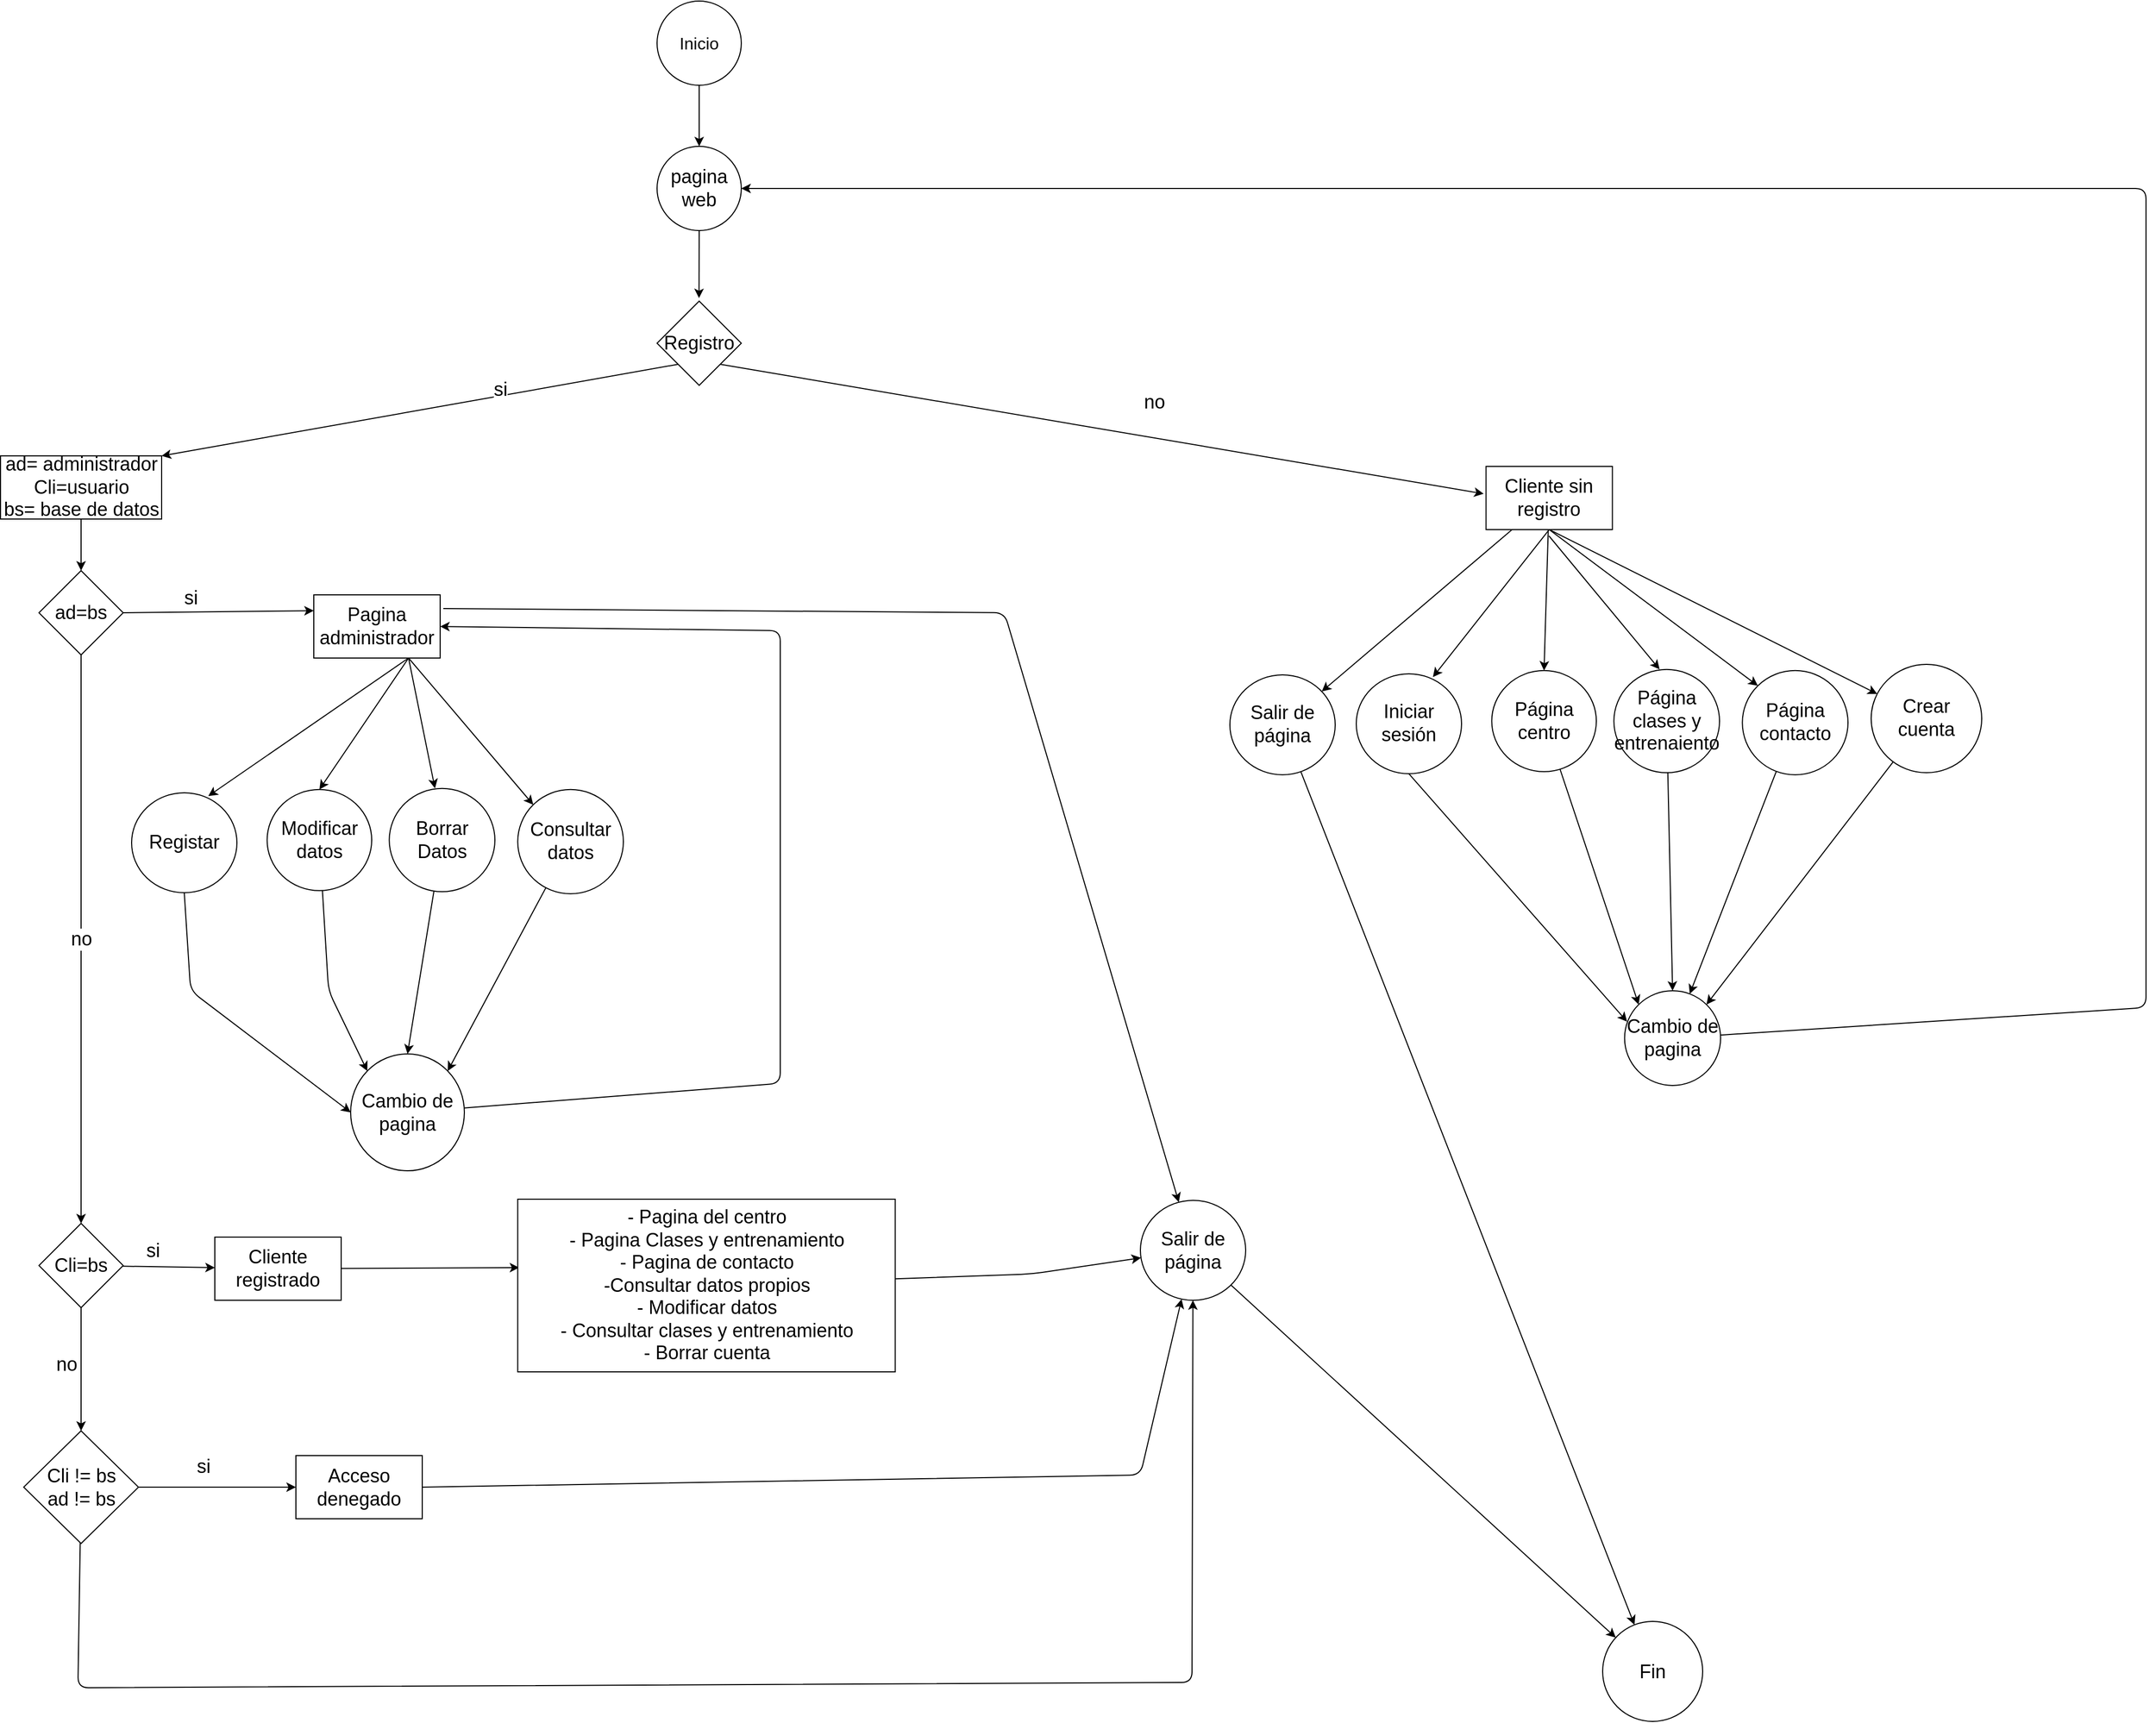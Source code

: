 <mxfile>
    <diagram id="ayLVaH0twAeTrFX0j36s" name="Página-1">
        <mxGraphModel dx="2964" dy="403" grid="0" gridSize="10" guides="1" tooltips="1" connect="1" arrows="1" fold="1" page="0" pageScale="1" pageWidth="827" pageHeight="1169" background="none" math="0" shadow="0">
            <root>
                <mxCell id="0"/>
                <mxCell id="1" parent="0"/>
                <mxCell id="128" value="" style="edgeStyle=none;html=1;fontSize=36;entryX=0.5;entryY=0;entryDx=0;entryDy=0;" parent="1" source="129" target="136" edge="1">
                    <mxGeometry relative="1" as="geometry"/>
                </mxCell>
                <mxCell id="129" value="&lt;font size=&quot;3&quot;&gt;Inicio&lt;/font&gt;" style="ellipse;whiteSpace=wrap;html=1;" parent="1" vertex="1">
                    <mxGeometry x="115" y="1183" width="80" height="80" as="geometry"/>
                </mxCell>
                <mxCell id="130" style="edgeStyle=none;html=1;exitX=0;exitY=1;exitDx=0;exitDy=0;fontSize=18;entryX=1;entryY=0;entryDx=0;entryDy=0;" parent="1" source="134" target="138" edge="1">
                    <mxGeometry relative="1" as="geometry">
                        <mxPoint x="4.265" y="1606.882" as="targetPoint"/>
                        <mxPoint x="51.5" y="1548" as="sourcePoint"/>
                    </mxGeometry>
                </mxCell>
                <mxCell id="131" value="si" style="edgeLabel;html=1;align=center;verticalAlign=middle;resizable=0;points=[];fontSize=18;" parent="130" vertex="1" connectable="0">
                    <mxGeometry x="-0.374" y="4" relative="1" as="geometry">
                        <mxPoint x="-16" y="-7" as="offset"/>
                    </mxGeometry>
                </mxCell>
                <mxCell id="132" style="edgeStyle=none;html=1;exitX=1;exitY=1;exitDx=0;exitDy=0;fontSize=18;" parent="1" source="134" edge="1">
                    <mxGeometry relative="1" as="geometry">
                        <mxPoint x="900" y="1651" as="targetPoint"/>
                    </mxGeometry>
                </mxCell>
                <mxCell id="133" value="no" style="edgeLabel;html=1;align=center;verticalAlign=middle;resizable=0;points=[];fontSize=18;" parent="132" vertex="1" connectable="0">
                    <mxGeometry x="0.248" y="3" relative="1" as="geometry">
                        <mxPoint x="-41" y="-38" as="offset"/>
                    </mxGeometry>
                </mxCell>
                <mxCell id="134" value="&lt;font style=&quot;font-size: 18px;&quot;&gt;Registro&lt;/font&gt;" style="rhombus;whiteSpace=wrap;html=1;" parent="1" vertex="1">
                    <mxGeometry x="115" y="1468" width="80" height="80" as="geometry"/>
                </mxCell>
                <mxCell id="135" style="edgeStyle=none;html=1;exitX=0.5;exitY=1;exitDx=0;exitDy=0;fontSize=18;" parent="1" source="136" edge="1">
                    <mxGeometry relative="1" as="geometry">
                        <mxPoint x="154.824" y="1465.176" as="targetPoint"/>
                    </mxGeometry>
                </mxCell>
                <mxCell id="136" value="pagina web" style="ellipse;whiteSpace=wrap;html=1;fontSize=18;" parent="1" vertex="1">
                    <mxGeometry x="115" y="1321" width="80" height="80" as="geometry"/>
                </mxCell>
                <mxCell id="137" value="" style="edgeStyle=none;html=1;fontSize=18;" parent="1" source="138" target="142" edge="1">
                    <mxGeometry relative="1" as="geometry"/>
                </mxCell>
                <mxCell id="138" value="ad= administrador&lt;br&gt;Cli=usuario&lt;br&gt;bs= base de datos" style="whiteSpace=wrap;html=1;fontSize=18;" parent="1" vertex="1">
                    <mxGeometry x="-508.5" y="1615" width="153" height="60" as="geometry"/>
                </mxCell>
                <mxCell id="139" style="edgeStyle=none;html=1;exitX=1;exitY=0.5;exitDx=0;exitDy=0;fontSize=18;entryX=0;entryY=0.25;entryDx=0;entryDy=0;" parent="1" source="142" target="144" edge="1">
                    <mxGeometry relative="1" as="geometry">
                        <mxPoint x="-282.5" y="1764" as="targetPoint"/>
                    </mxGeometry>
                </mxCell>
                <mxCell id="140" value="si" style="edgeLabel;html=1;align=center;verticalAlign=middle;resizable=0;points=[];fontSize=18;" parent="139" vertex="1" connectable="0">
                    <mxGeometry x="-0.438" y="1" relative="1" as="geometry">
                        <mxPoint x="13" y="-13" as="offset"/>
                    </mxGeometry>
                </mxCell>
                <mxCell id="141" value="no" style="edgeStyle=none;html=1;fontSize=18;exitX=0.5;exitY=1;exitDx=0;exitDy=0;" parent="1" source="142" target="149" edge="1">
                    <mxGeometry relative="1" as="geometry">
                        <mxPoint x="-434.5" y="1810" as="sourcePoint"/>
                    </mxGeometry>
                </mxCell>
                <mxCell id="142" value="ad=bs" style="rhombus;whiteSpace=wrap;html=1;fontSize=18;" parent="1" vertex="1">
                    <mxGeometry x="-472" y="1724" width="80" height="80" as="geometry"/>
                </mxCell>
                <mxCell id="238" style="edgeStyle=none;html=1;fontSize=18;" parent="1" edge="1" target="252">
                    <mxGeometry relative="1" as="geometry">
                        <mxPoint x="468" y="2389" as="targetPoint"/>
                        <mxPoint x="-88" y="1760" as="sourcePoint"/>
                        <Array as="points">
                            <mxPoint x="445" y="1764"/>
                        </Array>
                    </mxGeometry>
                </mxCell>
                <mxCell id="144" value="Pagina administrador" style="whiteSpace=wrap;html=1;fontSize=18;" parent="1" vertex="1">
                    <mxGeometry x="-211" y="1747" width="120" height="60" as="geometry"/>
                </mxCell>
                <mxCell id="145" value="" style="edgeStyle=none;html=1;fontSize=18;" parent="1" source="149" target="151" edge="1">
                    <mxGeometry relative="1" as="geometry"/>
                </mxCell>
                <mxCell id="146" value="si" style="edgeLabel;html=1;align=center;verticalAlign=middle;resizable=0;points=[];fontSize=18;" parent="145" vertex="1" connectable="0">
                    <mxGeometry x="-0.384" relative="1" as="geometry">
                        <mxPoint x="1" y="-15" as="offset"/>
                    </mxGeometry>
                </mxCell>
                <mxCell id="147" style="edgeStyle=none;html=1;exitX=0.5;exitY=1;exitDx=0;exitDy=0;fontSize=18;entryX=0.5;entryY=0;entryDx=0;entryDy=0;" parent="1" source="149" target="154" edge="1">
                    <mxGeometry relative="1" as="geometry">
                        <mxPoint x="-675" y="2495" as="targetPoint"/>
                    </mxGeometry>
                </mxCell>
                <mxCell id="148" value="no" style="edgeLabel;html=1;align=center;verticalAlign=middle;resizable=0;points=[];fontSize=18;" parent="147" vertex="1" connectable="0">
                    <mxGeometry x="0.421" relative="1" as="geometry">
                        <mxPoint x="-14" y="-29" as="offset"/>
                    </mxGeometry>
                </mxCell>
                <mxCell id="149" value="Cli=bs" style="rhombus;whiteSpace=wrap;html=1;fontSize=18;" parent="1" vertex="1">
                    <mxGeometry x="-472" y="2344" width="80" height="80" as="geometry"/>
                </mxCell>
                <mxCell id="150" value="" style="edgeStyle=none;html=1;fontSize=18;entryX=0.004;entryY=0.396;entryDx=0;entryDy=0;entryPerimeter=0;" parent="1" source="151" target="161" edge="1">
                    <mxGeometry relative="1" as="geometry"/>
                </mxCell>
                <mxCell id="151" value="Cliente registrado" style="whiteSpace=wrap;html=1;fontSize=18;" parent="1" vertex="1">
                    <mxGeometry x="-305" y="2357" width="120" height="60" as="geometry"/>
                </mxCell>
                <mxCell id="152" value="" style="edgeStyle=none;html=1;fontSize=18;" parent="1" source="154" target="156" edge="1">
                    <mxGeometry relative="1" as="geometry"/>
                </mxCell>
                <mxCell id="153" value="" style="edgeStyle=none;html=1;fontSize=18;" parent="1" source="154" target="252" edge="1">
                    <mxGeometry relative="1" as="geometry">
                        <Array as="points">
                            <mxPoint x="-435" y="2785"/>
                            <mxPoint x="623" y="2780"/>
                        </Array>
                    </mxGeometry>
                </mxCell>
                <mxCell id="154" value="Cli != bs&lt;br&gt;ad != bs" style="rhombus;whiteSpace=wrap;html=1;fontSize=18;" parent="1" vertex="1">
                    <mxGeometry x="-486.5" y="2541" width="109" height="107" as="geometry"/>
                </mxCell>
                <mxCell id="155" style="edgeStyle=none;html=1;exitX=1;exitY=0.5;exitDx=0;exitDy=0;fontSize=18;" parent="1" source="156" edge="1" target="252">
                    <mxGeometry relative="1" as="geometry">
                        <mxPoint x="618" y="2595" as="targetPoint"/>
                        <Array as="points">
                            <mxPoint x="574" y="2583"/>
                        </Array>
                    </mxGeometry>
                </mxCell>
                <mxCell id="156" value="Acceso denegado" style="whiteSpace=wrap;html=1;fontSize=18;" parent="1" vertex="1">
                    <mxGeometry x="-228" y="2564.5" width="120" height="60" as="geometry"/>
                </mxCell>
                <mxCell id="157" value="si" style="text;html=1;align=center;verticalAlign=middle;resizable=0;points=[];autosize=1;strokeColor=none;fillColor=none;fontSize=18;" parent="1" vertex="1">
                    <mxGeometry x="-332" y="2558" width="31" height="34" as="geometry"/>
                </mxCell>
                <mxCell id="160" style="edgeStyle=none;html=1;fontSize=18;" parent="1" source="161" edge="1" target="252">
                    <mxGeometry relative="1" as="geometry">
                        <mxPoint x="475" y="2775" as="targetPoint"/>
                        <Array as="points">
                            <mxPoint x="471" y="2392"/>
                        </Array>
                    </mxGeometry>
                </mxCell>
                <mxCell id="161" value="- Pagina del centro&lt;br&gt;- Pagina Clases y entrenamiento&lt;br&gt;- Pagina de contacto&lt;br&gt;-Consultar datos propios&lt;br&gt;- Modificar datos&lt;br&gt;- Consultar clases y entrenamiento&lt;br&gt;- Borrar cuenta" style="whiteSpace=wrap;html=1;fontSize=18;" parent="1" vertex="1">
                    <mxGeometry x="-17.32" y="2321" width="358.5" height="164" as="geometry"/>
                </mxCell>
                <mxCell id="162" value="Fin" style="ellipse;whiteSpace=wrap;html=1;fontSize=18;" parent="1" vertex="1">
                    <mxGeometry x="1013" y="2722" width="95" height="95" as="geometry"/>
                </mxCell>
                <mxCell id="163" style="edgeStyle=none;html=1;exitX=0.5;exitY=1;exitDx=0;exitDy=0;entryX=0.728;entryY=0.033;entryDx=0;entryDy=0;fontSize=18;entryPerimeter=0;" parent="1" source="164" target="173" edge="1">
                    <mxGeometry relative="1" as="geometry"/>
                </mxCell>
                <mxCell id="177" style="edgeStyle=none;html=1;entryX=0.5;entryY=0;entryDx=0;entryDy=0;fontSize=18;" parent="1" source="164" target="172" edge="1">
                    <mxGeometry relative="1" as="geometry"/>
                </mxCell>
                <mxCell id="178" style="edgeStyle=none;html=1;fontSize=18;" parent="1" edge="1">
                    <mxGeometry relative="1" as="geometry">
                        <mxPoint x="1067.091" y="1817.818" as="targetPoint"/>
                        <mxPoint x="962" y="1691" as="sourcePoint"/>
                    </mxGeometry>
                </mxCell>
                <mxCell id="179" style="edgeStyle=none;html=1;entryX=0;entryY=0;entryDx=0;entryDy=0;fontSize=18;exitX=0.5;exitY=1;exitDx=0;exitDy=0;" parent="1" source="164" target="175" edge="1">
                    <mxGeometry relative="1" as="geometry"/>
                </mxCell>
                <mxCell id="180" style="edgeStyle=none;html=1;fontSize=18;exitX=0.5;exitY=1;exitDx=0;exitDy=0;" parent="1" source="164" target="176" edge="1">
                    <mxGeometry relative="1" as="geometry"/>
                </mxCell>
                <mxCell id="164" value="Cliente sin registro" style="whiteSpace=wrap;html=1;fontSize=18;" parent="1" vertex="1">
                    <mxGeometry x="902.25" y="1625" width="120" height="60" as="geometry"/>
                </mxCell>
                <mxCell id="165" value="" style="edgeStyle=none;html=1;fontSize=18;exitX=0.5;exitY=1;exitDx=0;exitDy=0;entryX=0.026;entryY=0.326;entryDx=0;entryDy=0;entryPerimeter=0;" parent="1" source="173" target="240" edge="1">
                    <mxGeometry relative="1" as="geometry">
                        <mxPoint x="1052.575" y="1946.0" as="sourcePoint"/>
                    </mxGeometry>
                </mxCell>
                <mxCell id="181" style="edgeStyle=none;html=1;fontSize=18;entryX=0;entryY=0;entryDx=0;entryDy=0;" parent="1" source="172" target="240" edge="1">
                    <mxGeometry relative="1" as="geometry"/>
                </mxCell>
                <mxCell id="172" value="&lt;font style=&quot;font-size: 18px;&quot;&gt;Página centro&lt;/font&gt;" style="ellipse;whiteSpace=wrap;html=1;" parent="1" vertex="1">
                    <mxGeometry x="907.68" y="1818.92" width="99.32" height="96" as="geometry"/>
                </mxCell>
                <mxCell id="173" value="&lt;font style=&quot;font-size: 18px;&quot;&gt;Iniciar sesión&lt;/font&gt;" style="ellipse;whiteSpace=wrap;html=1;" parent="1" vertex="1">
                    <mxGeometry x="779" y="1822" width="100" height="94.92" as="geometry"/>
                </mxCell>
                <mxCell id="174" value="&lt;font style=&quot;font-size: 18px;&quot;&gt;Página clases y entrenaiento&lt;/font&gt;" style="ellipse;whiteSpace=wrap;html=1;" parent="1" vertex="1">
                    <mxGeometry x="1023.68" y="1817.92" width="100.32" height="98" as="geometry"/>
                </mxCell>
                <mxCell id="183" style="edgeStyle=none;html=1;fontSize=18;" parent="1" source="175" target="240" edge="1">
                    <mxGeometry relative="1" as="geometry"/>
                </mxCell>
                <mxCell id="175" value="&lt;font style=&quot;font-size: 18px;&quot;&gt;Página contacto&lt;/font&gt;" style="ellipse;whiteSpace=wrap;html=1;" parent="1" vertex="1">
                    <mxGeometry x="1145.68" y="1818.92" width="100.32" height="99" as="geometry"/>
                </mxCell>
                <mxCell id="184" style="edgeStyle=none;html=1;fontSize=18;entryX=1;entryY=0;entryDx=0;entryDy=0;" parent="1" source="176" target="240" edge="1">
                    <mxGeometry relative="1" as="geometry"/>
                </mxCell>
                <mxCell id="176" value="&lt;font style=&quot;font-size: 18px;&quot;&gt;Crear cuenta&lt;/font&gt;" style="ellipse;whiteSpace=wrap;html=1;" parent="1" vertex="1">
                    <mxGeometry x="1268" y="1813" width="105" height="102.92" as="geometry"/>
                </mxCell>
                <mxCell id="190" style="edgeStyle=none;html=1;entryX=0.728;entryY=0.033;entryDx=0;entryDy=0;fontSize=18;entryPerimeter=0;exitX=0.75;exitY=1;exitDx=0;exitDy=0;" parent="1" source="144" target="199" edge="1">
                    <mxGeometry relative="1" as="geometry">
                        <mxPoint x="-381" y="1825" as="sourcePoint"/>
                    </mxGeometry>
                </mxCell>
                <mxCell id="191" style="edgeStyle=none;html=1;entryX=0.5;entryY=0;entryDx=0;entryDy=0;fontSize=18;exitX=0.75;exitY=1;exitDx=0;exitDy=0;" parent="1" source="144" target="198" edge="1">
                    <mxGeometry relative="1" as="geometry">
                        <mxPoint x="-381" y="1828" as="sourcePoint"/>
                    </mxGeometry>
                </mxCell>
                <mxCell id="192" style="edgeStyle=none;html=1;fontSize=18;exitX=0.75;exitY=1;exitDx=0;exitDy=0;" parent="1" source="144" edge="1">
                    <mxGeometry relative="1" as="geometry">
                        <mxPoint x="-95.909" y="1930.818" as="targetPoint"/>
                        <mxPoint x="-201.0" y="1804.0" as="sourcePoint"/>
                    </mxGeometry>
                </mxCell>
                <mxCell id="193" style="edgeStyle=none;html=1;entryX=0;entryY=0;entryDx=0;entryDy=0;fontSize=18;exitX=0.75;exitY=1;exitDx=0;exitDy=0;" parent="1" source="144" target="203" edge="1">
                    <mxGeometry relative="1" as="geometry">
                        <mxPoint x="-378" y="1825" as="sourcePoint"/>
                    </mxGeometry>
                </mxCell>
                <mxCell id="195" value="" style="edgeStyle=none;html=1;fontSize=18;exitX=0.5;exitY=1;exitDx=0;exitDy=0;entryX=0;entryY=0.5;entryDx=0;entryDy=0;" parent="1" source="199" target="244" edge="1">
                    <mxGeometry relative="1" as="geometry">
                        <mxPoint x="-110.425" y="2059.0" as="sourcePoint"/>
                        <mxPoint x="-194" y="2123" as="targetPoint"/>
                        <Array as="points">
                            <mxPoint x="-328" y="2123"/>
                        </Array>
                    </mxGeometry>
                </mxCell>
                <mxCell id="197" style="edgeStyle=none;html=1;fontSize=18;entryX=0;entryY=0;entryDx=0;entryDy=0;" parent="1" source="198" target="244" edge="1">
                    <mxGeometry relative="1" as="geometry">
                        <mxPoint x="-85" y="2123" as="targetPoint"/>
                        <Array as="points">
                            <mxPoint x="-197" y="2123"/>
                        </Array>
                    </mxGeometry>
                </mxCell>
                <mxCell id="198" value="&lt;font style=&quot;font-size: 18px;&quot;&gt;Modificar datos&lt;/font&gt;" style="ellipse;whiteSpace=wrap;html=1;" parent="1" vertex="1">
                    <mxGeometry x="-255.32" y="1931.92" width="99.32" height="96" as="geometry"/>
                </mxCell>
                <mxCell id="199" value="&lt;font style=&quot;font-size: 18px;&quot;&gt;Registar&lt;/font&gt;" style="ellipse;whiteSpace=wrap;html=1;" parent="1" vertex="1">
                    <mxGeometry x="-384" y="1935" width="100" height="94.92" as="geometry"/>
                </mxCell>
                <mxCell id="245" style="edgeStyle=none;html=1;entryX=0.5;entryY=0;entryDx=0;entryDy=0;fontSize=18;startArrow=none;startFill=0;endArrow=classic;endFill=1;" parent="1" source="201" target="244" edge="1">
                    <mxGeometry relative="1" as="geometry"/>
                </mxCell>
                <mxCell id="201" value="&lt;font style=&quot;font-size: 18px;&quot;&gt;Borrar Datos&lt;/font&gt;" style="ellipse;whiteSpace=wrap;html=1;" parent="1" vertex="1">
                    <mxGeometry x="-139.32" y="1930.92" width="100.32" height="98" as="geometry"/>
                </mxCell>
                <mxCell id="246" style="edgeStyle=none;html=1;entryX=1;entryY=0;entryDx=0;entryDy=0;fontSize=18;startArrow=none;startFill=0;endArrow=classic;endFill=1;" parent="1" source="203" target="244" edge="1">
                    <mxGeometry relative="1" as="geometry"/>
                </mxCell>
                <mxCell id="203" value="&lt;span style=&quot;font-size: 18px;&quot;&gt;Consultar datos&lt;/span&gt;" style="ellipse;whiteSpace=wrap;html=1;" parent="1" vertex="1">
                    <mxGeometry x="-17.32" y="1931.92" width="100.32" height="99" as="geometry"/>
                </mxCell>
                <mxCell id="241" value="" style="edgeStyle=none;html=1;fontSize=18;endArrow=classic;startArrow=none;startFill=0;endFill=1;entryX=0.5;entryY=0;entryDx=0;entryDy=0;" parent="1" source="174" target="240" edge="1">
                    <mxGeometry relative="1" as="geometry">
                        <mxPoint x="1071.626" y="1915.872" as="sourcePoint"/>
                        <mxPoint x="1074" y="2115" as="targetPoint"/>
                    </mxGeometry>
                </mxCell>
                <mxCell id="242" style="edgeStyle=none;html=1;entryX=1;entryY=0.5;entryDx=0;entryDy=0;startArrow=none;startFill=0;endArrow=classic;endFill=1;" parent="1" source="240" target="136" edge="1">
                    <mxGeometry relative="1" as="geometry">
                        <Array as="points">
                            <mxPoint x="1529" y="2139"/>
                            <mxPoint x="1529" y="1361"/>
                        </Array>
                    </mxGeometry>
                </mxCell>
                <mxCell id="240" value="&lt;font style=&quot;font-size: 18px;&quot;&gt;Cambio de pagina&lt;/font&gt;" style="ellipse;whiteSpace=wrap;html=1;" parent="1" vertex="1">
                    <mxGeometry x="1033.84" y="2123" width="91.16" height="90" as="geometry"/>
                </mxCell>
                <mxCell id="247" style="edgeStyle=none;html=1;entryX=1;entryY=0.5;entryDx=0;entryDy=0;fontSize=18;startArrow=none;startFill=0;endArrow=classic;endFill=1;" parent="1" source="244" target="144" edge="1">
                    <mxGeometry relative="1" as="geometry">
                        <Array as="points">
                            <mxPoint x="232" y="2211"/>
                            <mxPoint x="232" y="1781"/>
                        </Array>
                    </mxGeometry>
                </mxCell>
                <mxCell id="244" value="Cambio de pagina" style="ellipse;whiteSpace=wrap;html=1;fontSize=18;" parent="1" vertex="1">
                    <mxGeometry x="-176" y="2183" width="108" height="111" as="geometry"/>
                </mxCell>
                <mxCell id="248" value="&lt;span style=&quot;font-size: 18px;&quot;&gt;Salir de página&lt;/span&gt;" style="ellipse;whiteSpace=wrap;html=1;" vertex="1" parent="1">
                    <mxGeometry x="659" y="1823" width="100" height="94.92" as="geometry"/>
                </mxCell>
                <mxCell id="249" value="" style="endArrow=classic;html=1;" edge="1" parent="1" source="164" target="248">
                    <mxGeometry width="50" height="50" relative="1" as="geometry">
                        <mxPoint x="696" y="1768" as="sourcePoint"/>
                        <mxPoint x="746" y="1718" as="targetPoint"/>
                    </mxGeometry>
                </mxCell>
                <mxCell id="250" value="" style="endArrow=classic;html=1;" edge="1" parent="1" source="248" target="162">
                    <mxGeometry width="50" height="50" relative="1" as="geometry">
                        <mxPoint x="768.745" y="2074" as="sourcePoint"/>
                        <mxPoint x="588.002" y="2227.803" as="targetPoint"/>
                    </mxGeometry>
                </mxCell>
                <mxCell id="252" value="&lt;span style=&quot;font-size: 18px;&quot;&gt;Salir de página&lt;/span&gt;" style="ellipse;whiteSpace=wrap;html=1;" vertex="1" parent="1">
                    <mxGeometry x="574" y="2322.08" width="100" height="94.92" as="geometry"/>
                </mxCell>
                <mxCell id="253" value="" style="endArrow=classic;html=1;" edge="1" parent="1" source="252" target="162">
                    <mxGeometry width="50" height="50" relative="1" as="geometry">
                        <mxPoint x="666.001" y="2016.003" as="sourcePoint"/>
                        <mxPoint x="982.824" y="2826.303" as="targetPoint"/>
                    </mxGeometry>
                </mxCell>
            </root>
        </mxGraphModel>
    </diagram>
</mxfile>